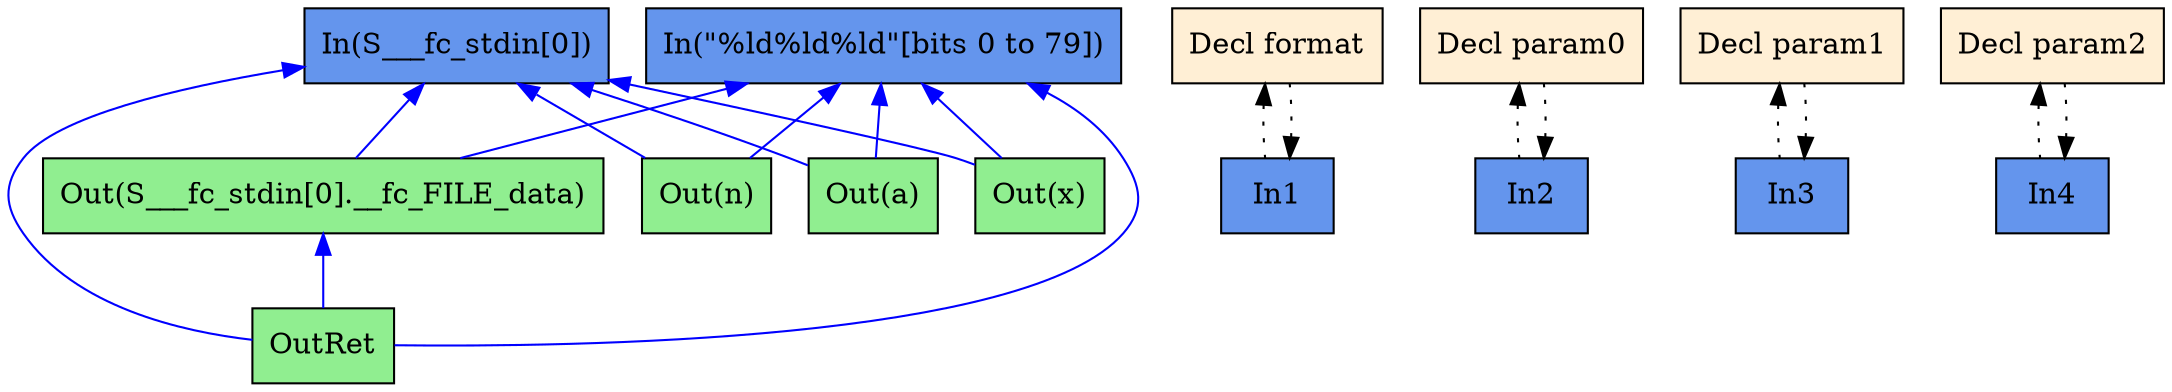 digraph G {
  rankdir=TB;
  node [style="filled", ];
  32 [label="OutRet", fillcolor="#90EE90", shape=box, ];
  33 [label="In(S___fc_stdin[0])", fillcolor="#6495ED", shape=box, ];
  34 [label="In(\"%ld%ld%ld\"[bits 0 to 79])", fillcolor="#6495ED",
      shape=box, ];
  20 [label="Decl format", fillcolor="#FFEFD5", shape=box, ];
  21 [label="In1", fillcolor="#6495ED", shape=box, ];
  22 [label="Decl param0", fillcolor="#FFEFD5", shape=box, ];
  23 [label="In2", fillcolor="#6495ED", shape=box, ];
  24 [label="Decl param1", fillcolor="#FFEFD5", shape=box, ];
  25 [label="In3", fillcolor="#6495ED", shape=box, ];
  26 [label="Decl param2", fillcolor="#FFEFD5", shape=box, ];
  27 [label="In4", fillcolor="#6495ED", shape=box, ];
  28 [label="Out(n)", fillcolor="#90EE90", shape=box, ];
  29 [label="Out(a)", fillcolor="#90EE90", shape=box, ];
  30 [label="Out(x)", fillcolor="#90EE90", shape=box, ];
  31 [label="Out(S___fc_stdin[0].__fc_FILE_data)", fillcolor="#90EE90",
      shape=box, ];
  
  
  edge [dir=back, ];
  31 -> 32 [color="#0000FF", ];
  33 -> 32 [color="#0000FF", ];
  34 -> 32 [color="#0000FF", ];
  21 -> 20 [color="#000000", style="dotted", ];
  20 -> 21 [color="#000000", style="dotted", ];
  23 -> 22 [color="#000000", style="dotted", ];
  22 -> 23 [color="#000000", style="dotted", ];
  25 -> 24 [color="#000000", style="dotted", ];
  24 -> 25 [color="#000000", style="dotted", ];
  27 -> 26 [color="#000000", style="dotted", ];
  26 -> 27 [color="#000000", style="dotted", ];
  33 -> 28 [color="#0000FF", ];
  34 -> 28 [color="#0000FF", ];
  33 -> 29 [color="#0000FF", ];
  34 -> 29 [color="#0000FF", ];
  33 -> 30 [color="#0000FF", ];
  34 -> 30 [color="#0000FF", ];
  33 -> 31 [color="#0000FF", ];
  34 -> 31 [color="#0000FF", ];
  
  }